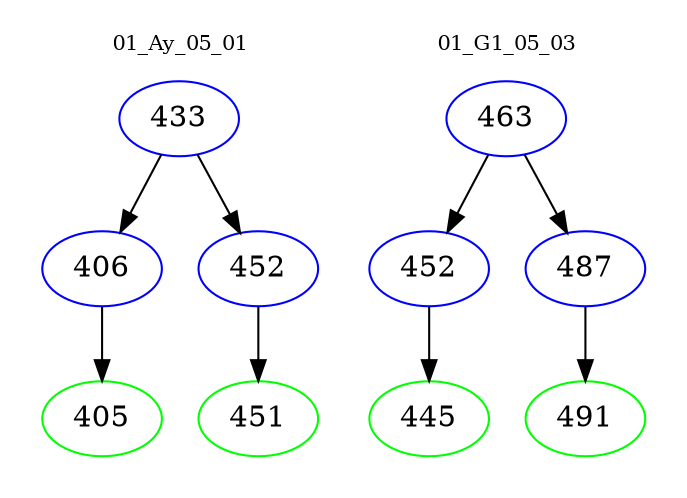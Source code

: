 digraph{
subgraph cluster_0 {
color = white
label = "01_Ay_05_01";
fontsize=10;
T0_433 [label="433", color="blue"]
T0_433 -> T0_406 [color="black"]
T0_406 [label="406", color="blue"]
T0_406 -> T0_405 [color="black"]
T0_405 [label="405", color="green"]
T0_433 -> T0_452 [color="black"]
T0_452 [label="452", color="blue"]
T0_452 -> T0_451 [color="black"]
T0_451 [label="451", color="green"]
}
subgraph cluster_1 {
color = white
label = "01_G1_05_03";
fontsize=10;
T1_463 [label="463", color="blue"]
T1_463 -> T1_452 [color="black"]
T1_452 [label="452", color="blue"]
T1_452 -> T1_445 [color="black"]
T1_445 [label="445", color="green"]
T1_463 -> T1_487 [color="black"]
T1_487 [label="487", color="blue"]
T1_487 -> T1_491 [color="black"]
T1_491 [label="491", color="green"]
}
}
